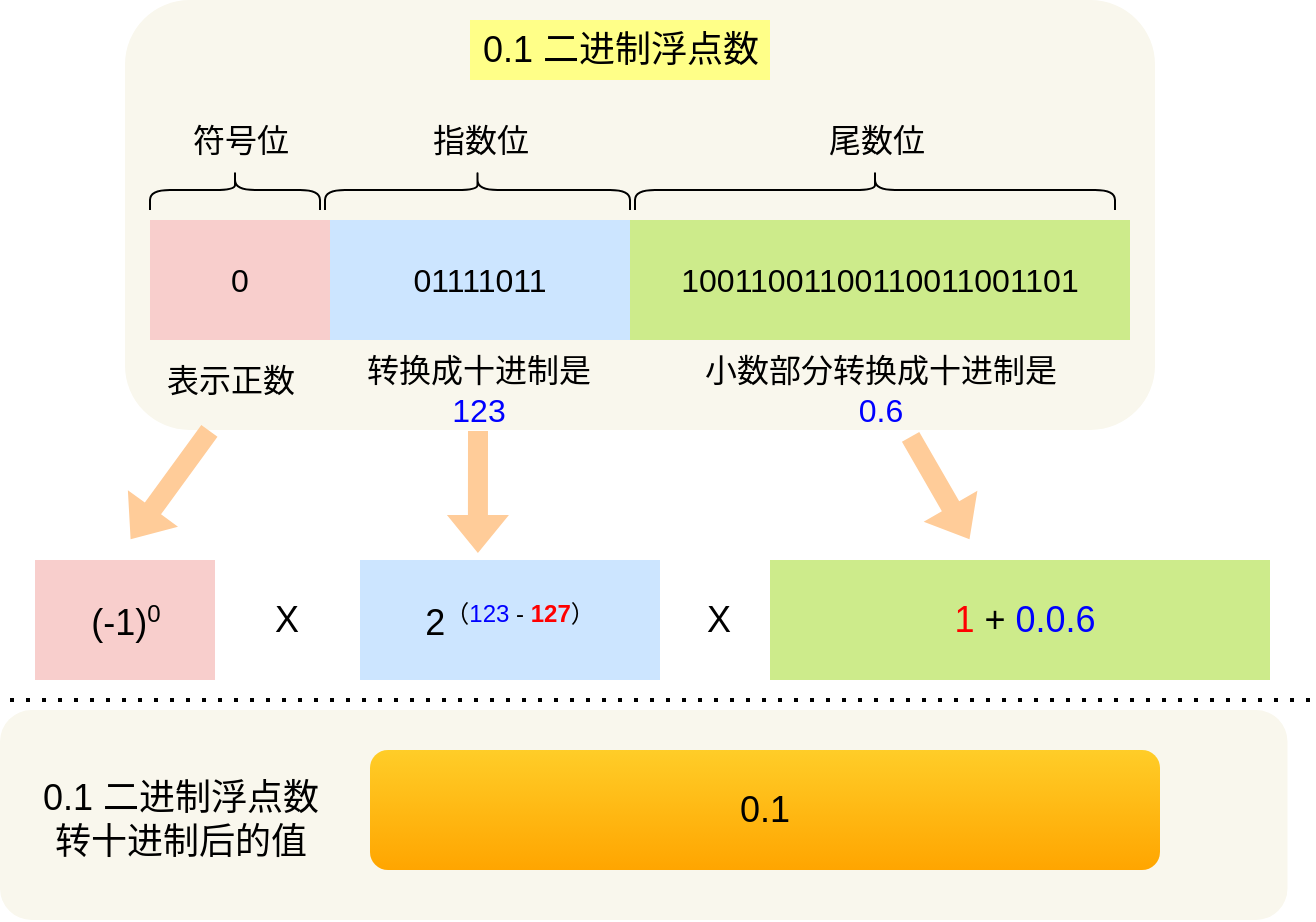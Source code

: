 <mxfile version="13.10.8" type="github">
  <diagram id="q37uBSDnxZ4MHzuR1Amq" name="第 1 页">
    <mxGraphModel dx="1102" dy="582" grid="1" gridSize="10" guides="1" tooltips="1" connect="1" arrows="1" fold="1" page="1" pageScale="1" pageWidth="827" pageHeight="1169" math="0" shadow="0">
      <root>
        <mxCell id="0" />
        <mxCell id="1" parent="0" />
        <mxCell id="t2BOc0vQC-qG7KfbUTGJ-17" value="" style="rounded=1;whiteSpace=wrap;html=1;fontSize=18;fillColor=#f9f7ed;strokeColor=none;" vertex="1" parent="1">
          <mxGeometry x="55" y="525" width="643.75" height="105" as="geometry" />
        </mxCell>
        <mxCell id="t2BOc0vQC-qG7KfbUTGJ-13" value="" style="rounded=1;whiteSpace=wrap;html=1;fontSize=18;fillColor=#f9f7ed;strokeColor=none;" vertex="1" parent="1">
          <mxGeometry x="117.5" y="170" width="515" height="215" as="geometry" />
        </mxCell>
        <mxCell id="jHgjlgk7JN-_l4VG_9NB-1" value="0" style="rounded=0;whiteSpace=wrap;html=1;fontSize=16;fillColor=#f8cecc;strokeColor=none;" parent="1" vertex="1">
          <mxGeometry x="130" y="280" width="90" height="60" as="geometry" />
        </mxCell>
        <mxCell id="jHgjlgk7JN-_l4VG_9NB-2" value="01111011" style="rounded=0;whiteSpace=wrap;html=1;fontSize=16;fillColor=#cce5ff;strokeColor=none;" parent="1" vertex="1">
          <mxGeometry x="220" y="280" width="150" height="60" as="geometry" />
        </mxCell>
        <mxCell id="jHgjlgk7JN-_l4VG_9NB-3" value="符号位" style="text;html=1;align=center;verticalAlign=middle;resizable=0;points=[];autosize=1;fontSize=16;" parent="1" vertex="1">
          <mxGeometry x="145" y="230" width="60" height="20" as="geometry" />
        </mxCell>
        <mxCell id="jHgjlgk7JN-_l4VG_9NB-4" value="" style="shape=curlyBracket;whiteSpace=wrap;html=1;rounded=1;fontSize=16;rotation=90;" parent="1" vertex="1">
          <mxGeometry x="162.5" y="222.5" width="20" height="85" as="geometry" />
        </mxCell>
        <mxCell id="jHgjlgk7JN-_l4VG_9NB-5" value="10011001100110011001101" style="rounded=0;whiteSpace=wrap;html=1;fontSize=16;fillColor=#cdeb8b;strokeColor=none;" parent="1" vertex="1">
          <mxGeometry x="370" y="280" width="250" height="60" as="geometry" />
        </mxCell>
        <mxCell id="jHgjlgk7JN-_l4VG_9NB-6" value="指数位" style="text;html=1;align=center;verticalAlign=middle;resizable=0;points=[];autosize=1;fontSize=16;" parent="1" vertex="1">
          <mxGeometry x="265" y="230" width="60" height="20" as="geometry" />
        </mxCell>
        <mxCell id="jHgjlgk7JN-_l4VG_9NB-7" value="" style="shape=curlyBracket;whiteSpace=wrap;html=1;rounded=1;fontSize=16;rotation=90;" parent="1" vertex="1">
          <mxGeometry x="283.75" y="188.75" width="20" height="152.5" as="geometry" />
        </mxCell>
        <mxCell id="jHgjlgk7JN-_l4VG_9NB-8" value="尾数位" style="text;html=1;align=center;verticalAlign=middle;resizable=0;points=[];autosize=1;fontSize=16;" parent="1" vertex="1">
          <mxGeometry x="462.5" y="230" width="60" height="20" as="geometry" />
        </mxCell>
        <mxCell id="jHgjlgk7JN-_l4VG_9NB-9" value="" style="shape=curlyBracket;whiteSpace=wrap;html=1;rounded=1;fontSize=16;rotation=90;" parent="1" vertex="1">
          <mxGeometry x="482.5" y="145" width="20" height="240" as="geometry" />
        </mxCell>
        <mxCell id="jHgjlgk7JN-_l4VG_9NB-10" value="0.1 二进制浮点数" style="text;html=1;align=center;verticalAlign=middle;resizable=0;points=[];autosize=1;fontSize=18;fillColor=#ffff88;" parent="1" vertex="1">
          <mxGeometry x="290" y="180" width="150" height="30" as="geometry" />
        </mxCell>
        <mxCell id="jHgjlgk7JN-_l4VG_9NB-12" value="&lt;font size=&quot;4&quot;&gt;(-1)&lt;/font&gt;&lt;sup&gt;&lt;font style=&quot;font-size: 12px&quot;&gt;0&lt;/font&gt;&lt;/sup&gt;" style="rounded=0;whiteSpace=wrap;html=1;fontSize=16;fillColor=#f8cecc;strokeColor=none;" parent="1" vertex="1">
          <mxGeometry x="72.5" y="450" width="90" height="60" as="geometry" />
        </mxCell>
        <mxCell id="jHgjlgk7JN-_l4VG_9NB-13" value="&lt;font size=&quot;4&quot;&gt;2&lt;/font&gt;&lt;sup&gt;&lt;font style=&quot;font-size: 12px&quot;&gt;（&lt;font color=&quot;#0000ff&quot;&gt;123&lt;/font&gt; -&amp;nbsp;&lt;font color=&quot;#ff0000&quot;&gt;&lt;b&gt;127&lt;/b&gt;&lt;/font&gt;）&lt;/font&gt;&lt;/sup&gt;" style="rounded=0;whiteSpace=wrap;html=1;fontSize=16;fillColor=#cce5ff;strokeColor=none;" parent="1" vertex="1">
          <mxGeometry x="235" y="450" width="150" height="60" as="geometry" />
        </mxCell>
        <mxCell id="jHgjlgk7JN-_l4VG_9NB-14" value="&lt;span style=&quot;font-size: 18px&quot;&gt;&amp;nbsp;&lt;/span&gt;&lt;font color=&quot;#ff0000&quot; style=&quot;font-size: 18px&quot;&gt;1&lt;/font&gt;&lt;span style=&quot;font-size: 18px&quot;&gt;&amp;nbsp;+ &lt;font color=&quot;#0000ff&quot;&gt;0.&lt;/font&gt;&lt;/span&gt;&lt;span style=&quot;font-size: 18px&quot;&gt;&lt;font color=&quot;#0000ff&quot;&gt;0.6&lt;/font&gt;&lt;/span&gt;&lt;span style=&quot;font-size: 18px&quot;&gt;&lt;br style=&quot;font-size: 18px&quot;&gt;&lt;/span&gt;" style="rounded=0;whiteSpace=wrap;html=1;fontSize=18;fillColor=#cdeb8b;strokeColor=none;" parent="1" vertex="1">
          <mxGeometry x="440" y="450" width="250" height="60" as="geometry" />
        </mxCell>
        <mxCell id="t2BOc0vQC-qG7KfbUTGJ-1" value="表示正数" style="text;html=1;align=center;verticalAlign=middle;resizable=0;points=[];autosize=1;fontSize=16;" vertex="1" parent="1">
          <mxGeometry x="130" y="350" width="80" height="20" as="geometry" />
        </mxCell>
        <mxCell id="t2BOc0vQC-qG7KfbUTGJ-2" value="转换成十进制是 &lt;br style=&quot;font-size: 16px&quot;&gt;&lt;font color=&quot;#0000ff&quot;&gt;123&lt;/font&gt;" style="text;html=1;align=center;verticalAlign=middle;resizable=0;points=[];autosize=1;fontSize=16;" vertex="1" parent="1">
          <mxGeometry x="228.75" y="345" width="130" height="40" as="geometry" />
        </mxCell>
        <mxCell id="t2BOc0vQC-qG7KfbUTGJ-4" value="小数部分转换成十进制是&lt;br style=&quot;font-size: 16px&quot;&gt;&lt;font color=&quot;#0000ff&quot;&gt;0.6&lt;/font&gt;" style="text;html=1;align=center;verticalAlign=middle;resizable=0;points=[];autosize=1;fontSize=16;" vertex="1" parent="1">
          <mxGeometry x="400" y="345" width="190" height="40" as="geometry" />
        </mxCell>
        <mxCell id="t2BOc0vQC-qG7KfbUTGJ-5" value="X" style="text;html=1;align=center;verticalAlign=middle;resizable=0;points=[];autosize=1;fontSize=18;" vertex="1" parent="1">
          <mxGeometry x="182.5" y="465" width="30" height="30" as="geometry" />
        </mxCell>
        <mxCell id="t2BOc0vQC-qG7KfbUTGJ-6" value="X" style="text;html=1;align=center;verticalAlign=middle;resizable=0;points=[];autosize=1;fontSize=18;" vertex="1" parent="1">
          <mxGeometry x="398.5" y="465" width="30" height="30" as="geometry" />
        </mxCell>
        <mxCell id="t2BOc0vQC-qG7KfbUTGJ-7" value="" style="shape=flexArrow;endArrow=classic;html=1;fontSize=18;fillColor=#ffcc99;strokeColor=none;" edge="1" parent="1">
          <mxGeometry width="50" height="50" relative="1" as="geometry">
            <mxPoint x="160" y="385" as="sourcePoint" />
            <mxPoint x="120" y="440" as="targetPoint" />
          </mxGeometry>
        </mxCell>
        <mxCell id="t2BOc0vQC-qG7KfbUTGJ-8" value="" style="shape=flexArrow;endArrow=classic;html=1;fontSize=18;entryX=0.393;entryY=-0.05;entryDx=0;entryDy=0;entryPerimeter=0;fillColor=#ffcc99;strokeColor=none;" edge="1" parent="1" target="jHgjlgk7JN-_l4VG_9NB-13">
          <mxGeometry width="50" height="50" relative="1" as="geometry">
            <mxPoint x="294" y="385" as="sourcePoint" />
            <mxPoint x="250" y="440" as="targetPoint" />
          </mxGeometry>
        </mxCell>
        <mxCell id="t2BOc0vQC-qG7KfbUTGJ-9" value="" style="shape=flexArrow;endArrow=classic;html=1;fontSize=18;fillColor=#ffcc99;strokeColor=none;" edge="1" parent="1">
          <mxGeometry width="50" height="50" relative="1" as="geometry">
            <mxPoint x="510.05" y="388" as="sourcePoint" />
            <mxPoint x="540" y="440" as="targetPoint" />
          </mxGeometry>
        </mxCell>
        <mxCell id="t2BOc0vQC-qG7KfbUTGJ-11" value="" style="endArrow=none;dashed=1;html=1;dashPattern=1 3;strokeWidth=2;fontSize=18;" edge="1" parent="1">
          <mxGeometry width="50" height="50" relative="1" as="geometry">
            <mxPoint x="60" y="520" as="sourcePoint" />
            <mxPoint x="710" y="520" as="targetPoint" />
          </mxGeometry>
        </mxCell>
        <mxCell id="t2BOc0vQC-qG7KfbUTGJ-12" value="0.1" style="rounded=1;whiteSpace=wrap;html=1;fontSize=18;gradientColor=#ffa500;fillColor=#ffcd28;strokeColor=none;" vertex="1" parent="1">
          <mxGeometry x="240" y="545" width="395" height="60" as="geometry" />
        </mxCell>
        <mxCell id="t2BOc0vQC-qG7KfbUTGJ-16" value="0.1 二进制浮点数&lt;br&gt;转十进制后的值" style="text;html=1;align=center;verticalAlign=middle;resizable=0;points=[];autosize=1;fontSize=18;" vertex="1" parent="1">
          <mxGeometry x="70" y="555" width="150" height="50" as="geometry" />
        </mxCell>
      </root>
    </mxGraphModel>
  </diagram>
</mxfile>
